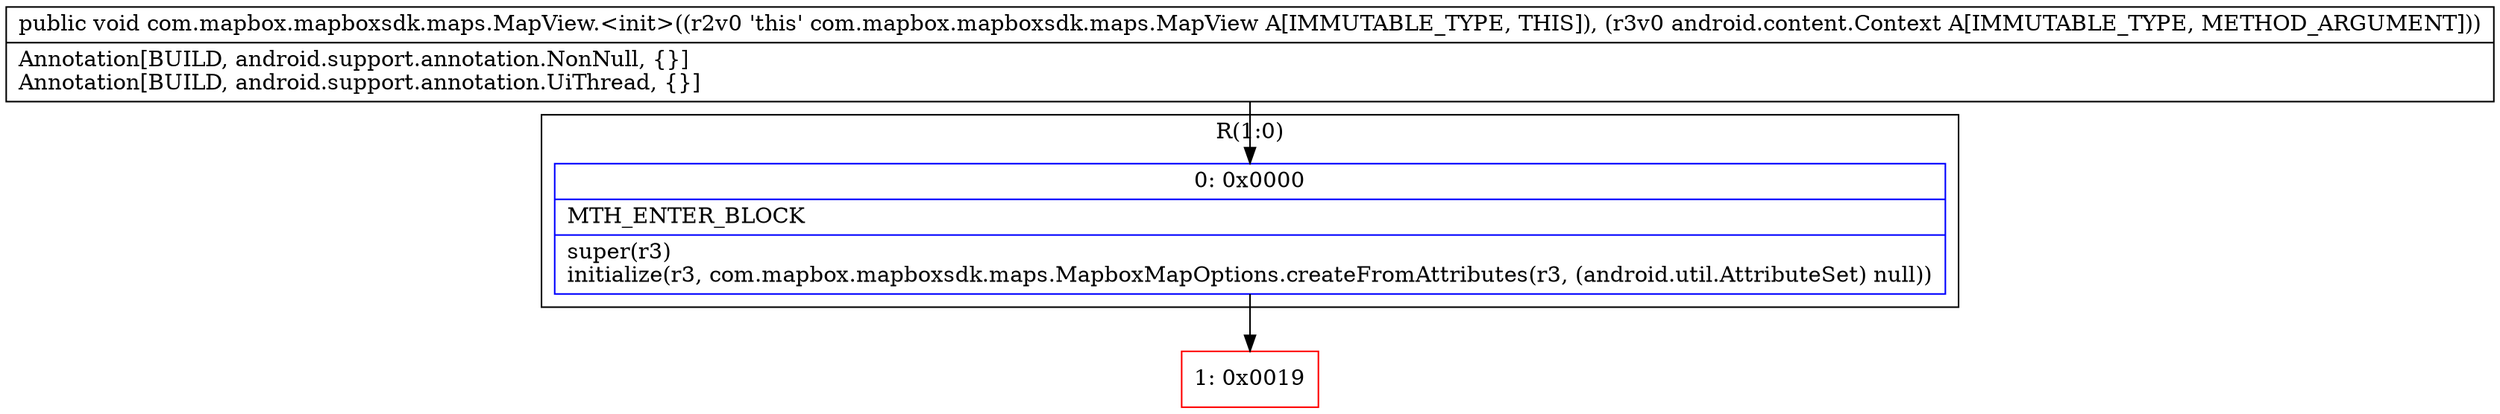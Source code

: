 digraph "CFG forcom.mapbox.mapboxsdk.maps.MapView.\<init\>(Landroid\/content\/Context;)V" {
subgraph cluster_Region_1841789068 {
label = "R(1:0)";
node [shape=record,color=blue];
Node_0 [shape=record,label="{0\:\ 0x0000|MTH_ENTER_BLOCK\l|super(r3)\linitialize(r3, com.mapbox.mapboxsdk.maps.MapboxMapOptions.createFromAttributes(r3, (android.util.AttributeSet) null))\l}"];
}
Node_1 [shape=record,color=red,label="{1\:\ 0x0019}"];
MethodNode[shape=record,label="{public void com.mapbox.mapboxsdk.maps.MapView.\<init\>((r2v0 'this' com.mapbox.mapboxsdk.maps.MapView A[IMMUTABLE_TYPE, THIS]), (r3v0 android.content.Context A[IMMUTABLE_TYPE, METHOD_ARGUMENT]))  | Annotation[BUILD, android.support.annotation.NonNull, \{\}]\lAnnotation[BUILD, android.support.annotation.UiThread, \{\}]\l}"];
MethodNode -> Node_0;
Node_0 -> Node_1;
}

